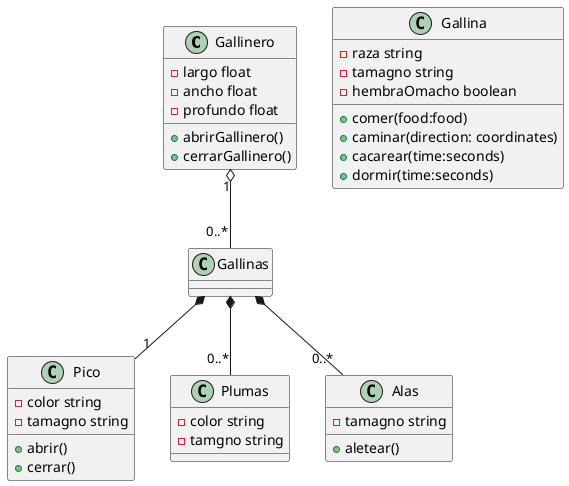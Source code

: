 @startuml
class Gallinero{
-largo float
-ancho float
-profundo float
+abrirGallinero()
+cerrarGallinero()
}
class Gallina{
-raza string
-tamagno string
-hembraOmacho boolean
+comer(food:food)
+caminar(direction: coordinates)
+cacarear(time:seconds)
+dormir(time:seconds)
}
class Pico{
-color string
-tamagno string
+abrir()
+cerrar()
}
class Plumas{
-color string
-tamgno string
}
class Alas{
-tamagno string
+aletear()
}
Gallinero "1" o-- "0..*" Gallinas
Gallinas *-- "0..*" Plumas
Gallinas *-- "0..*" Alas
Gallinas *-- "1" Pico
@enduml
